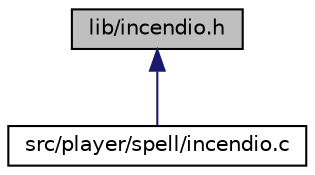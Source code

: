 digraph "lib/incendio.h"
{
 // LATEX_PDF_SIZE
  edge [fontname="Helvetica",fontsize="10",labelfontname="Helvetica",labelfontsize="10"];
  node [fontname="Helvetica",fontsize="10",shape=record];
  Node1 [label="lib/incendio.h",height=0.2,width=0.4,color="black", fillcolor="grey75", style="filled", fontcolor="black",tooltip="Méthode de l'objet incendio_t."];
  Node1 -> Node2 [dir="back",color="midnightblue",fontsize="10",style="solid"];
  Node2 [label="src/player/spell/incendio.c",height=0.2,width=0.4,color="black", fillcolor="white", style="filled",URL="$incendio_8c.html",tooltip="Méthode de l'objet incendio_t."];
}
